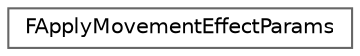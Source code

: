 digraph "Graphical Class Hierarchy"
{
 // INTERACTIVE_SVG=YES
 // LATEX_PDF_SIZE
  bgcolor="transparent";
  edge [fontname=Helvetica,fontsize=10,labelfontname=Helvetica,labelfontsize=10];
  node [fontname=Helvetica,fontsize=10,shape=box,height=0.2,width=0.4];
  rankdir="LR";
  Node0 [id="Node000000",label="FApplyMovementEffectParams",height=0.2,width=0.4,color="grey40", fillcolor="white", style="filled",URL="$df/dc0/structFApplyMovementEffectParams.html",tooltip=" "];
}
